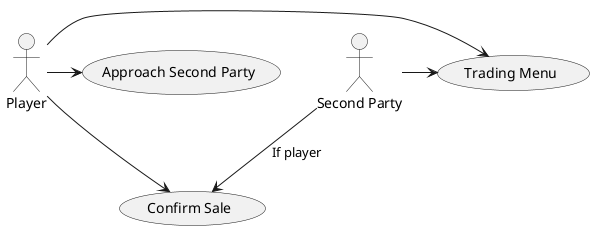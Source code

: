 @startuml

:Player:
:Second Party:

Player->(Trading Menu)
Player->(Approach Second Party)
Player->(Confirm Sale)

:Second Party:-->(Confirm Sale) :If player
:Second Party:->(Trading Menu)

@enduml
